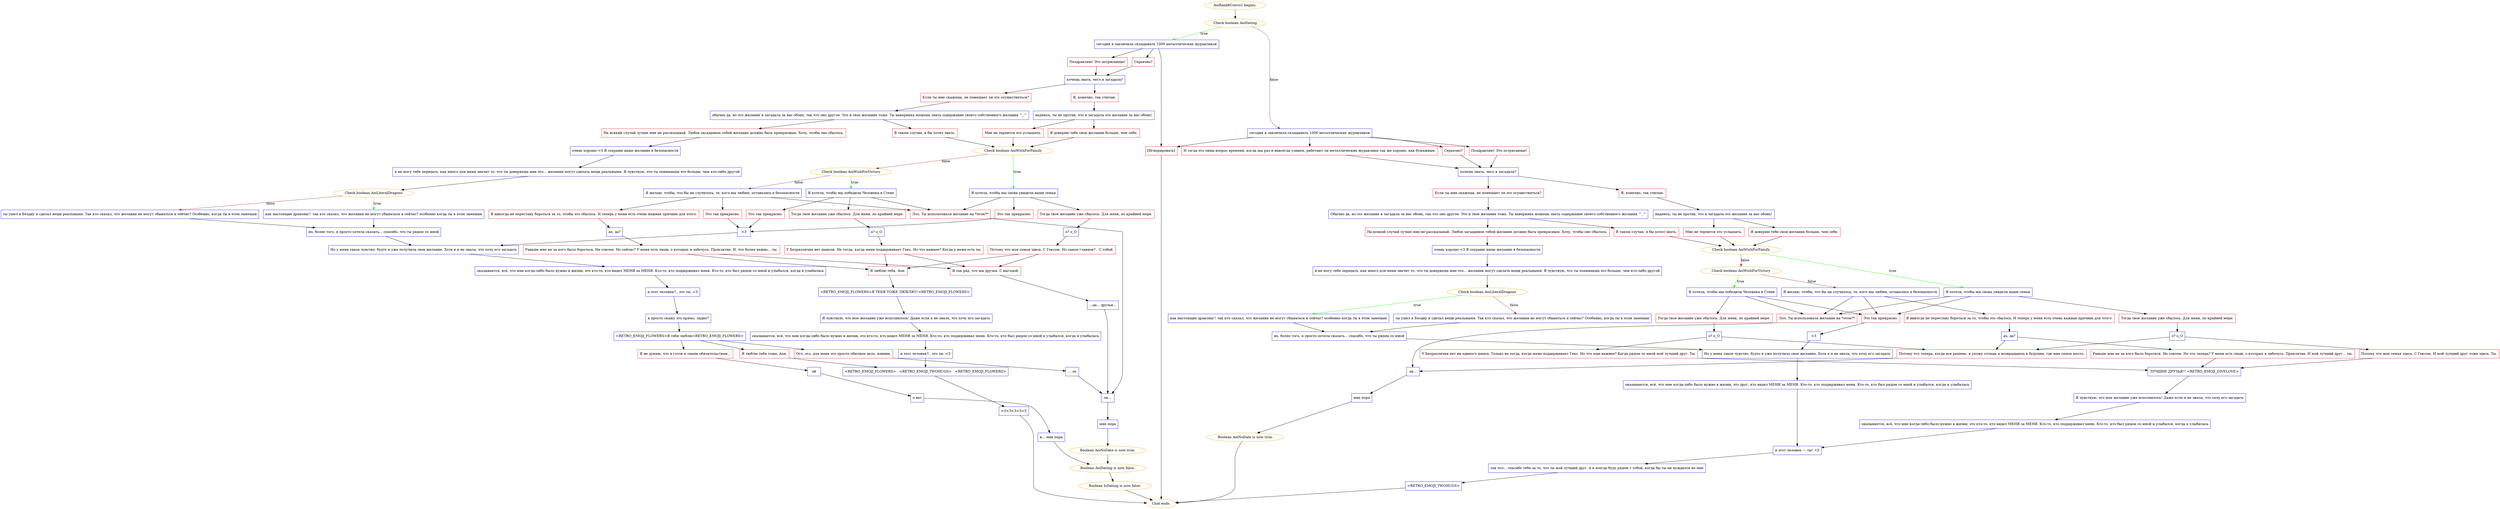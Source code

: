 digraph {
	"AoiRank6Convo1 begins." [color=orange];
		"AoiRank6Convo1 begins." -> j783435710;
	j783435710 [label="Check boolean AoiDating",color=orange];
		j783435710 -> j3257653759 [label=true,color=green];
		j783435710 -> j1938457054 [label=false,color=brown];
	j3257653759 [label="сегодня я закончила складывать 1000 металлических журавликов",shape=box,color=blue];
		j3257653759 -> j1073546764;
		j3257653759 -> j3157345123;
		j3257653759 -> j3456118237;
	j1938457054 [label="сегодня я закончила складывать 1000 металлических журавликов",shape=box,color=blue];
		j1938457054 -> j1265801212;
		j1938457054 -> j2846529095;
		j1938457054 -> j864340610;
		j1938457054 -> j3456118237;
	j1073546764 [label="Серьезно?",shape=box,color=red];
		j1073546764 -> j4190064754;
	j3157345123 [label="Поздравляю! Это потрясающе!",shape=box,color=red];
		j3157345123 -> j4190064754;
	j3456118237 [label="[Игнорировать]",shape=box,color=red];
		j3456118237 -> "Chat ends.";
	j1265801212 [label="И тогда это лишь вопрос времени, когда мы раз и навсегда узнаем, работают ли металлические журавлики так же хорошо, как бумажные.",shape=box,color=red];
		j1265801212 -> j2499610842;
	j2846529095 [label="Серьезно?",shape=box,color=red];
		j2846529095 -> j2499610842;
	j864340610 [label="Поздравляю! Это потрясающе!",shape=box,color=red];
		j864340610 -> j2499610842;
	j4190064754 [label="хочешь знать, чего я загадала?",shape=box,color=blue];
		j4190064754 -> j2587897379;
		j4190064754 -> j707013157;
	"Chat ends." [color=orange];
	j2499610842 [label="хочешь знать, чего я загадала?",shape=box,color=blue];
		j2499610842 -> j2744613070;
		j2499610842 -> j3556269769;
	j2587897379 [label="Если ты мне скажешь, не помешает ли это осуществиться?",shape=box,color=red];
		j2587897379 -> j7865778;
	j707013157 [label="Я, конечно, так считаю.",shape=box,color=red];
		j707013157 -> j1944854239;
	j2744613070 [label="Если ты мне скажешь, не помешает ли это осуществиться?",shape=box,color=red];
		j2744613070 -> j523979401;
	j3556269769 [label="Я, конечно, так считаю.",shape=box,color=red];
		j3556269769 -> j511391183;
	j7865778 [label="обычно да, но это желание я загадала за нас обоих, так что оно другое. Это и твое желание тоже. Ты наверняка можешь знать содержание своего собственного желания ^_^",shape=box,color=blue];
		j7865778 -> j1794135364;
		j7865778 -> j382992875;
	j1944854239 [label="надеюсь, ты не против, что я загадала это желание за нас обоих!",shape=box,color=blue];
		j1944854239 -> j1175222254;
		j1944854239 -> j1788296832;
	j523979401 [label="Обычно да, но это желание я загадала за нас обоих, так что оно другое. Это и твое желание тоже. Ты наверняка можешь знать содержание своего собственного желания ^_^",shape=box,color=blue];
		j523979401 -> j3328453720;
		j523979401 -> j2874704784;
	j511391183 [label="надеюсь, ты не против, что я загадала это желание за нас обоих!",shape=box,color=blue];
		j511391183 -> j2415912153;
		j511391183 -> j2223567797;
	j1794135364 [label="На всякий случай лучше мне не рассказывай. Любое загаданное тобой желание должно быть прекрасным. Хочу, чтобы оно сбылось.",shape=box,color=red];
		j1794135364 -> j2538663202;
	j382992875 [label="В таком случае, я бы хотел знать.",shape=box,color=red];
		j382992875 -> j3247860844;
	j1175222254 [label="Я доверяю тебе свои желания больше, чем себе.",shape=box,color=red];
		j1175222254 -> j3247860844;
	j1788296832 [label="Мне не терпится это услышать.",shape=box,color=red];
		j1788296832 -> j3247860844;
	j3328453720 [label="На всякий случай лучше мне не рассказывай. Любое загаданное тобой желание должно быть прекрасным. Хочу, чтобы оно сбылось.",shape=box,color=red];
		j3328453720 -> j1639154935;
	j2874704784 [label="В таком случае, я бы хотел знать.",shape=box,color=red];
		j2874704784 -> j828909921;
	j2415912153 [label="Я доверяю тебе свои желания больше, чем себе.",shape=box,color=red];
		j2415912153 -> j828909921;
	j2223567797 [label="Мне не терпится это услышать.",shape=box,color=red];
		j2223567797 -> j828909921;
	j2538663202 [label="очень хорошо <3 Я сохраню наше желание в безопасности",shape=box,color=blue];
		j2538663202 -> j3540908559;
	j3247860844 [label="Check boolean AoiWishForFamily",color=orange];
		j3247860844 -> j952320481 [label=true,color=green];
		j3247860844 -> j703318390 [label=false,color=brown];
	j1639154935 [label="очень хорошо <3 Я сохраню наше желание в безопасности",shape=box,color=blue];
		j1639154935 -> j4235443936;
	j828909921 [label="Check boolean AoiWishForFamily",color=orange];
		j828909921 -> j3065797488 [label=true,color=green];
		j828909921 -> j960399770 [label=false,color=brown];
	j3540908559 [label="я не могу тебе передать, как много для меня значит то, что ты доверяешь мне это... желания могут сделать вещи реальными. Я чувствую, что ты понимаешь это больше, чем кто-либо другой",shape=box,color=blue];
		j3540908559 -> j115447101;
	j952320481 [label="Я хотела, чтобы мы снова увидели наши семьи",shape=box,color=blue];
		j952320481 -> j1534198372;
		j952320481 -> j2989277529;
		j952320481 -> j1612895007;
	j703318390 [label="Check boolean AoiWishForVictory",color=orange];
		j703318390 -> j3049261989 [label=true,color=green];
		j703318390 -> j2203176601 [label=false,color=brown];
	j4235443936 [label="я не могу тебе передать, как много для меня значит то, что ты доверяешь мне это... желания могут сделать вещи реальными. Я чувствую, что ты понимаешь это больше, чем кто-либо другой",shape=box,color=blue];
		j4235443936 -> j3584024800;
	j3065797488 [label="Я хотела, чтобы мы снова увидели наши семьи",shape=box,color=blue];
		j3065797488 -> j273213176;
		j3065797488 -> j341699240;
		j3065797488 -> j1801759461;
	j960399770 [label="Check boolean AoiWishForVictory",color=orange];
		j960399770 -> j3660169299 [label=true,color=green];
		j960399770 -> j912473378 [label=false,color=brown];
	j115447101 [label="Check boolean AoiLiteralDragons",color=orange];
		j115447101 -> j1952402891 [label=true,color=green];
		j115447101 -> j1041428587 [label=false,color=brown];
	j1534198372 [label="Тогда твое желание уже сбылось. Для меня, по крайней мере.",shape=box,color=red];
		j1534198372 -> j1840726680;
	j2989277529 [label="Это так прекрасно.",shape=box,color=red];
		j2989277529 -> j2608147833;
	j1612895007 [label="Лол. Ты использовала желание на *этом?*",shape=box,color=red];
		j1612895007 -> j1446068250;
	j3049261989 [label="Я хотела, чтобы мы победили Человека в Стене",shape=box,color=blue];
		j3049261989 -> j1858214512;
		j3049261989 -> j1990904346;
		j3049261989 -> j1612895007;
	j2203176601 [label="Я желаю, чтобы, что бы ни случилось, те, кого мы любим, оставались в безопасности",shape=box,color=blue];
		j2203176601 -> j1494173167;
		j2203176601 -> j1370751021;
		j2203176601 -> j1612895007;
	j3584024800 [label="Check boolean AoiLiteralDragons",color=orange];
		j3584024800 -> j2995528010 [label=true,color=green];
		j3584024800 -> j1619979955 [label=false,color=brown];
	j273213176 [label="Тогда твое желание уже сбылось. Для меня, по крайней мере.",shape=box,color=red];
		j273213176 -> j1350768318;
	j341699240 [label="Это так прекрасно.",shape=box,color=red];
		j341699240 -> j3628307459;
	j1801759461 [label="Лол. Ты использовала желание на *этом?*",shape=box,color=red];
		j1801759461 -> j2086700626;
	j3660169299 [label="Я хотела, чтобы мы победили Человека в Стене",shape=box,color=blue];
		j3660169299 -> j1018642388;
		j3660169299 -> j341699240;
		j3660169299 -> j1801759461;
	j912473378 [label="Я желаю, чтобы, что бы ни случилось, те, кого мы любим, оставались в безопасности",shape=box,color=blue];
		j912473378 -> j3205289099;
		j912473378 -> j341699240;
		j912473378 -> j1801759461;
	j1952402891 [label="как настоящие драконы!! так кто сказал, что желания не могут сбываться и сейчас? особенно когда ты в этом замешан",shape=box,color=blue];
		j1952402891 -> j3861018391;
	j1041428587 [label="ты ушел в Бездну и сделал вещи реальными. Так кто сказал, что желания не могут сбываться и сейчас? Особенно, когда ты в этом замешан",shape=box,color=blue];
		j1041428587 -> j3861018391;
	j1840726680 [label="о? о_О",shape=box,color=blue];
		j1840726680 -> j1842115606;
	j2608147833 [label="<3",shape=box,color=blue];
		j2608147833 -> j2141751037;
	j1446068250 [label="ок...",shape=box,color=blue];
		j1446068250 -> j1636948241;
	j1858214512 [label="Тогда твое желание уже сбылось. Для меня, по крайней мере.",shape=box,color=red];
		j1858214512 -> j3155240113;
	j1990904346 [label="Это так прекрасно.",shape=box,color=red];
		j1990904346 -> j2608147833;
	j1494173167 [label="Я никогда не перестану бороться за то, чтобы это сбылось. И теперь у меня есть очень важная причина для этого.",shape=box,color=red];
		j1494173167 -> j3795024451;
	j1370751021 [label="Это так прекрасно.",shape=box,color=red];
		j1370751021 -> j2608147833;
	j2995528010 [label="как настоящие драконы!! так кто сказал, что желания не могут сбываться и сейчас? особенно когда ты в этом замешан",shape=box,color=blue];
		j2995528010 -> j812701749;
	j1619979955 [label="ты ушел в Бездну и сделал вещи реальными. Так кто сказал, что желания не могут сбываться и сейчас? Особенно, когда ты в этом замешан",shape=box,color=blue];
		j1619979955 -> j812701749;
	j1350768318 [label="о? о_О",shape=box,color=blue];
		j1350768318 -> j1979291422;
		j1350768318 -> j1422990808;
	j3628307459 [label="<3",shape=box,color=blue];
		j3628307459 -> j2883691554;
	j2086700626 [label="ок...",shape=box,color=blue];
		j2086700626 -> j3856320637;
	j1018642388 [label="Тогда твое желание уже сбылось. Для меня, по крайней мере.",shape=box,color=red];
		j1018642388 -> j331996603;
	j3205289099 [label="Я никогда не перестану бороться за то, чтобы это сбылось. И теперь у меня есть очень важная причина для этого.",shape=box,color=red];
		j3205289099 -> j4154850034;
	j3861018391 [label="но, более того, я просто хотела сказать... спасибо, что ты рядом со мной",shape=box,color=blue];
		j3861018391 -> j2141751037;
	j1842115606 [label="Потому что моя семья здесь. С Гексом. Но самое главное?.. С тобой.",shape=box,color=red];
		j1842115606 -> j156717822;
		j1842115606 -> j3888782132;
	j2141751037 [label="Но у меня такое чувство, будто я уже получила свое желание. Хотя я и не знала, что хочу его загадать",shape=box,color=blue];
		j2141751037 -> j3266098773;
	j1636948241 [label="мне пора",shape=box,color=blue];
		j1636948241 -> j2447544522;
	j3155240113 [label="о? о_О",shape=box,color=blue];
		j3155240113 -> j2686086165;
	j3795024451 [label="ах, да?",shape=box,color=blue];
		j3795024451 -> j462740990;
	j812701749 [label="но, более того, я просто хотела сказать... спасибо, что ты рядом со мной",shape=box,color=blue];
		j812701749 -> j2883691554;
	j1979291422 [label="Потому что моя семья здесь. С Гексом. И мой лучший друг тоже здесь. Ты.",shape=box,color=red];
		j1979291422 -> j2753890278;
	j1422990808 [label="Потому что теперь, когда все решено, я ухожу отсюда и возвращаюсь в будущее, где мне самое место.",shape=box,color=red];
		j1422990808 -> j2086700626;
	j2883691554 [label="Но у меня такое чувство, будто я уже получила свое желание. Хотя я и не знала, что хочу его загадать",shape=box,color=blue];
		j2883691554 -> j1540399886;
	j3856320637 [label="мне пора",shape=box,color=blue];
		j3856320637 -> j2246494386;
	j331996603 [label="о? о_О",shape=box,color=blue];
		j331996603 -> j3357150564;
		j331996603 -> j1422990808;
	j4154850034 [label="ах, да?",shape=box,color=blue];
		j4154850034 -> j3635495760;
		j4154850034 -> j1422990808;
	j156717822 [label="Я люблю тебя, Аои.",shape=box,color=red];
		j156717822 -> j933768401;
	j3888782132 [label="Я так рад, что мы друзья. С выгодой.",shape=box,color=red];
		j3888782132 -> j864708507;
	j3266098773 [label="оказывается, всё, что мне когда-либо было нужно в жизни, это кто-то, кто видел МЕНЯ за МЕНЯ. Кто-то, кто поддерживал меня. Кто-то, кто был рядом со мной и улыбался, когда я улыбалась",shape=box,color=blue];
		j3266098773 -> j120548796;
	j2447544522 [label="Boolean AoiNoDate is now true.",color=orange];
		j2447544522 -> j2417470976;
	j2686086165 [label="У Безразличия нет шансов. Не тогда, когда меня поддерживает Гекс. Но что важнее? Когда у меня есть ты.",shape=box,color=red];
		j2686086165 -> j156717822;
		j2686086165 -> j3888782132;
	j462740990 [label="Раньше мне не за кого было бороться. Не совсем. Но сейчас? У меня есть люди, о которых я забочусь. Проклятие. И, что более важно... ты.",shape=box,color=red];
		j462740990 -> j156717822;
		j462740990 -> j3888782132;
	j2753890278 [label="ЛУЧШИЕ ДРУЗЬЯ!! <RETRO_EMOJI_GIVELOVE>",shape=box,color=blue];
		j2753890278 -> j3228670939;
	j1540399886 [label="оказывается, всё, что мне когда-либо было нужно в жизни, это друг, кто видел МЕНЯ за МЕНЯ. Кто-то, кто поддерживал меня. Кто-то, кто был рядом со мной и улыбался, когда я улыбалась",shape=box,color=blue];
		j1540399886 -> j2990482882;
	j2246494386 [label="Boolean AoiNoDate is now true.",color=orange];
		j2246494386 -> "Chat ends.";
	j3357150564 [label="У Безразличия нет ни единого шанса. Только не тогда, когда меня поддерживает Гекс. Но что еще важнее? Когда рядом со мной мой лучший друг. Ты.",shape=box,color=red];
		j3357150564 -> j2753890278;
	j3635495760 [label="Раньше мне не за кого было бороться. Не совсем. Но что теперь? У меня есть люди, о которых я забочусь. Проклятие. И мой лучший друг... ты.",shape=box,color=red];
		j3635495760 -> j2753890278;
	j933768401 [label="<RETRO_EMOJI_FLOWERS>Я ТЕБЯ ТОЖЕ ЛЮБЛЮ!!<RETRO_EMOJI_FLOWERS>",shape=box,color=blue];
		j933768401 -> j2664200634;
	j864708507 [label="...да... друзья...",shape=box,color=blue];
		j864708507 -> j1446068250;
	j120548796 [label="и этот человек?.. это ты. <3",shape=box,color=blue];
		j120548796 -> j2738009390;
	j2417470976 [label="Boolean AoiDating is now false.",color=orange];
		j2417470976 -> j178902881;
	j3228670939 [label="Я чувствую, что мое желание уже исполнилось! Даже если я не знала, что хочу его загадать",shape=box,color=blue];
		j3228670939 -> j3814787956;
	j2990482882 [label="и этот человек — ты! <3",shape=box,color=blue];
		j2990482882 -> j1743093820;
	j2664200634 [label="Я чувствую, что мое желание уже исполнилось! Даже если я не знала, что хочу его загадать",shape=box,color=blue];
		j2664200634 -> j792820524;
	j2738009390 [label="я просто скажу это прямо, ладно?",shape=box,color=blue];
		j2738009390 -> j3693347116;
	j178902881 [label="Boolean IsDating is now false.",color=orange];
		j178902881 -> "Chat ends.";
	j3814787956 [label="оказывается, всё, что мне когда-либо было нужно в жизни, это кто-то, кто видел МЕНЯ за МЕНЯ. Кто-то, кто поддерживал меня. Кто-то, кто был рядом со мной и улыбался, когда я улыбалась",shape=box,color=blue];
		j3814787956 -> j2990482882;
	j1743093820 [label="так что... спасибо тебе за то, что ты мой лучший друг. и я всегда буду рядом с тобой, когда бы ты ни нуждался во мне",shape=box,color=blue];
		j1743093820 -> j2792338544;
	j792820524 [label="оказывается, всё, что мне когда-либо было нужно в жизни, это кто-то, кто видел МЕНЯ за МЕНЯ. Кто-то, кто поддерживал меня. Кто-то, кто был рядом со мной и улыбался, когда я улыбалась",shape=box,color=blue];
		j792820524 -> j2615355688;
	j3693347116 [label="<RETRO_EMOJI_FLOWERS>Я тебя люблю<RETRO_EMOJI_FLOWERS>",shape=box,color=blue];
		j3693347116 -> j621229996;
		j3693347116 -> j984516863;
		j3693347116 -> j2279828771;
	j2792338544 [label="<RETRO_EMOJI_TWOHUGS>",shape=box,color=blue];
		j2792338544 -> "Chat ends.";
	j2615355688 [label="и этот человек?.. это ты. <3",shape=box,color=blue];
		j2615355688 -> j3358652932;
	j621229996 [label="Я люблю тебя тоже, Аои.",shape=box,color=red];
		j621229996 -> j3358652932;
	j984516863 [label="Я не думаю, что я готов к таким обязательствам...",shape=box,color=red];
		j984516863 -> j254845659;
	j2279828771 [label="Ого, ого, для меня это просто обычное дело, извини.",shape=box,color=red];
		j2279828771 -> j3157792645;
	j3358652932 [label="<RETRO_EMOJI_FLOWERS>   <RETRO_EMOJI_TWOHUGS>   <RETRO_EMOJI_FLOWERS>",shape=box,color=blue];
		j3358652932 -> j492764616;
	j254845659 [label="ой",shape=box,color=blue];
		j254845659 -> j2692946064;
	j3157792645 [label="... ох",shape=box,color=blue];
		j3157792645 -> j1446068250;
	j492764616 [label="<3<3<3<3<3",shape=box,color=blue];
		j492764616 -> "Chat ends.";
	j2692946064 [label="о нет",shape=box,color=blue];
		j2692946064 -> j858905951;
	j858905951 [label="я... мне пора",shape=box,color=blue];
		j858905951 -> j2417470976;
}